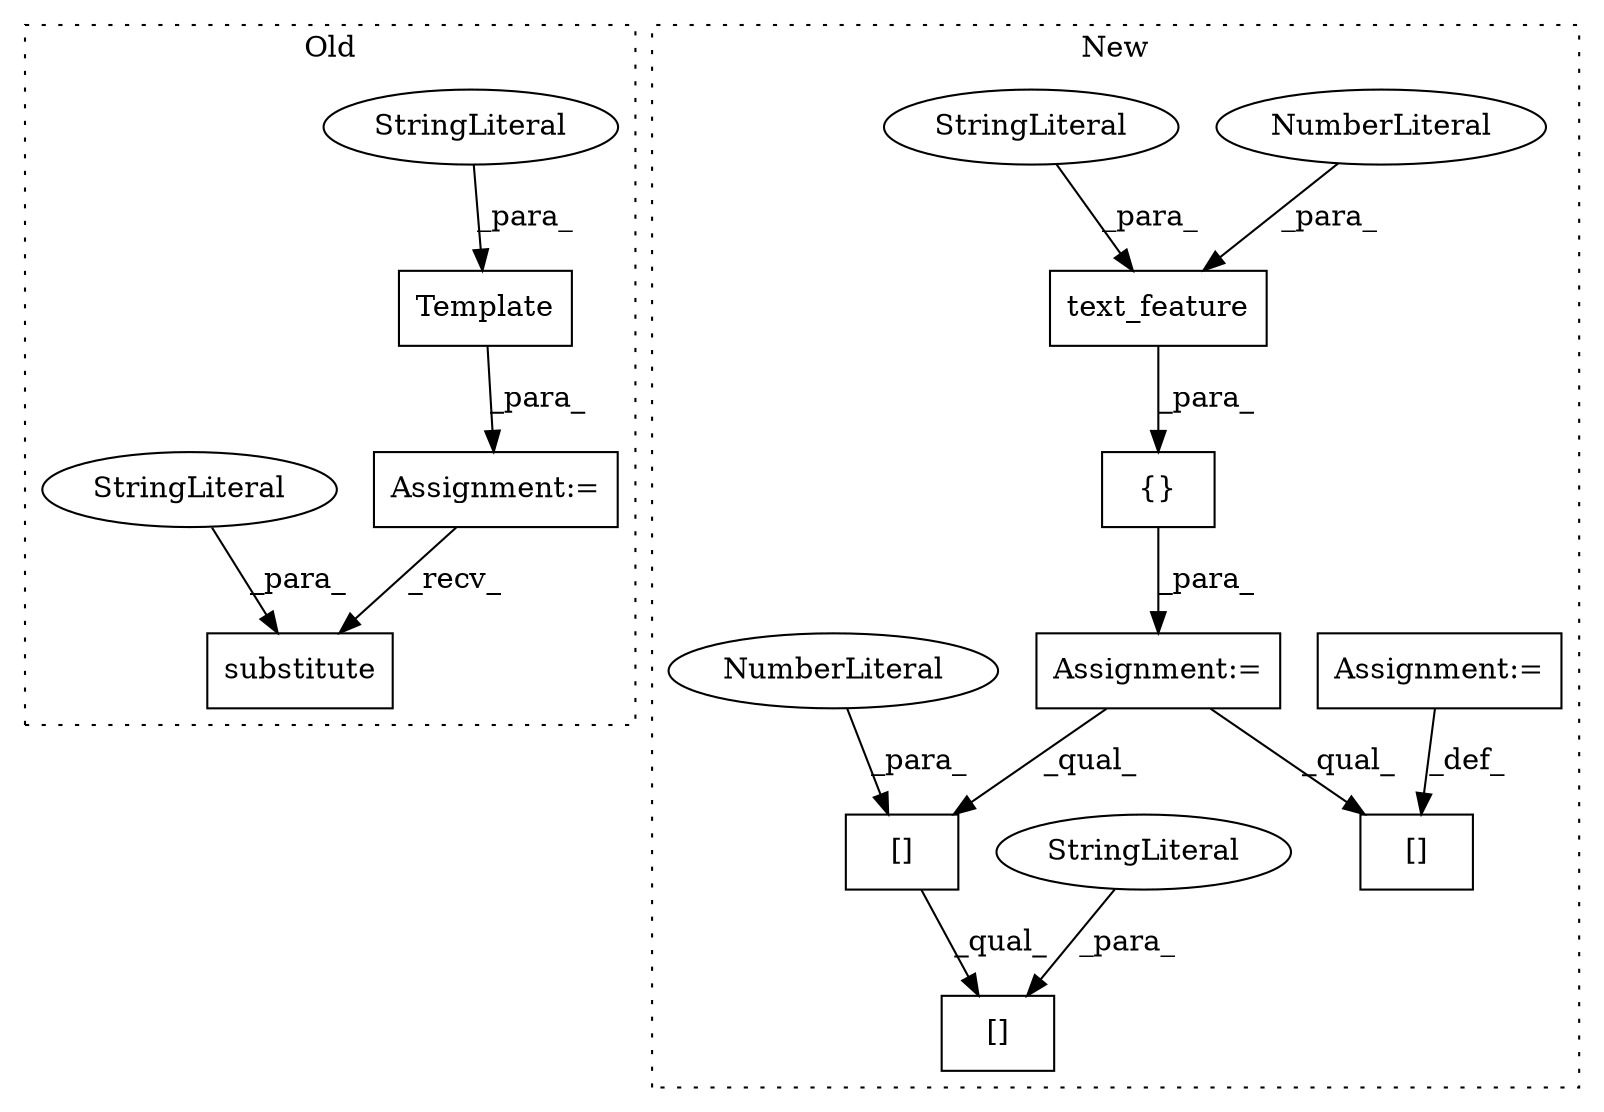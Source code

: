 digraph G {
subgraph cluster0 {
1 [label="substitute" a="32" s="7463,7479" l="11,1" shape="box"];
6 [label="Template" a="32" s="7089,7327" l="9,1" shape="box"];
7 [label="StringLiteral" a="45" s="7098" l="229" shape="ellipse"];
13 [label="StringLiteral" a="45" s="7474" l="5" shape="ellipse"];
14 [label="Assignment:=" a="7" s="7088" l="1" shape="box"];
label = "Old";
style="dotted";
}
subgraph cluster1 {
2 [label="text_feature" a="32" s="7307,7352" l="13,1" shape="box"];
3 [label="NumberLiteral" a="34" s="7336" l="1" shape="ellipse"];
4 [label="{}" a="4" s="7306,7416" l="1,1" shape="box"];
5 [label="StringLiteral" a="45" s="7338" l="8" shape="ellipse"];
8 [label="Assignment:=" a="7" s="7288" l="1" shape="box"];
9 [label="[]" a="2" s="7701,7717" l="15,1" shape="box"];
10 [label="NumberLiteral" a="34" s="7716" l="1" shape="ellipse"];
11 [label="[]" a="2" s="7701,7728" l="18,1" shape="box"];
12 [label="StringLiteral" a="45" s="7719" l="9" shape="ellipse"];
15 [label="[]" a="2" s="7657,7684" l="18,1" shape="box"];
16 [label="Assignment:=" a="7" s="7685" l="1" shape="box"];
label = "New";
style="dotted";
}
2 -> 4 [label="_para_"];
3 -> 2 [label="_para_"];
4 -> 8 [label="_para_"];
5 -> 2 [label="_para_"];
6 -> 14 [label="_para_"];
7 -> 6 [label="_para_"];
8 -> 9 [label="_qual_"];
8 -> 15 [label="_qual_"];
9 -> 11 [label="_qual_"];
10 -> 9 [label="_para_"];
12 -> 11 [label="_para_"];
13 -> 1 [label="_para_"];
14 -> 1 [label="_recv_"];
16 -> 15 [label="_def_"];
}